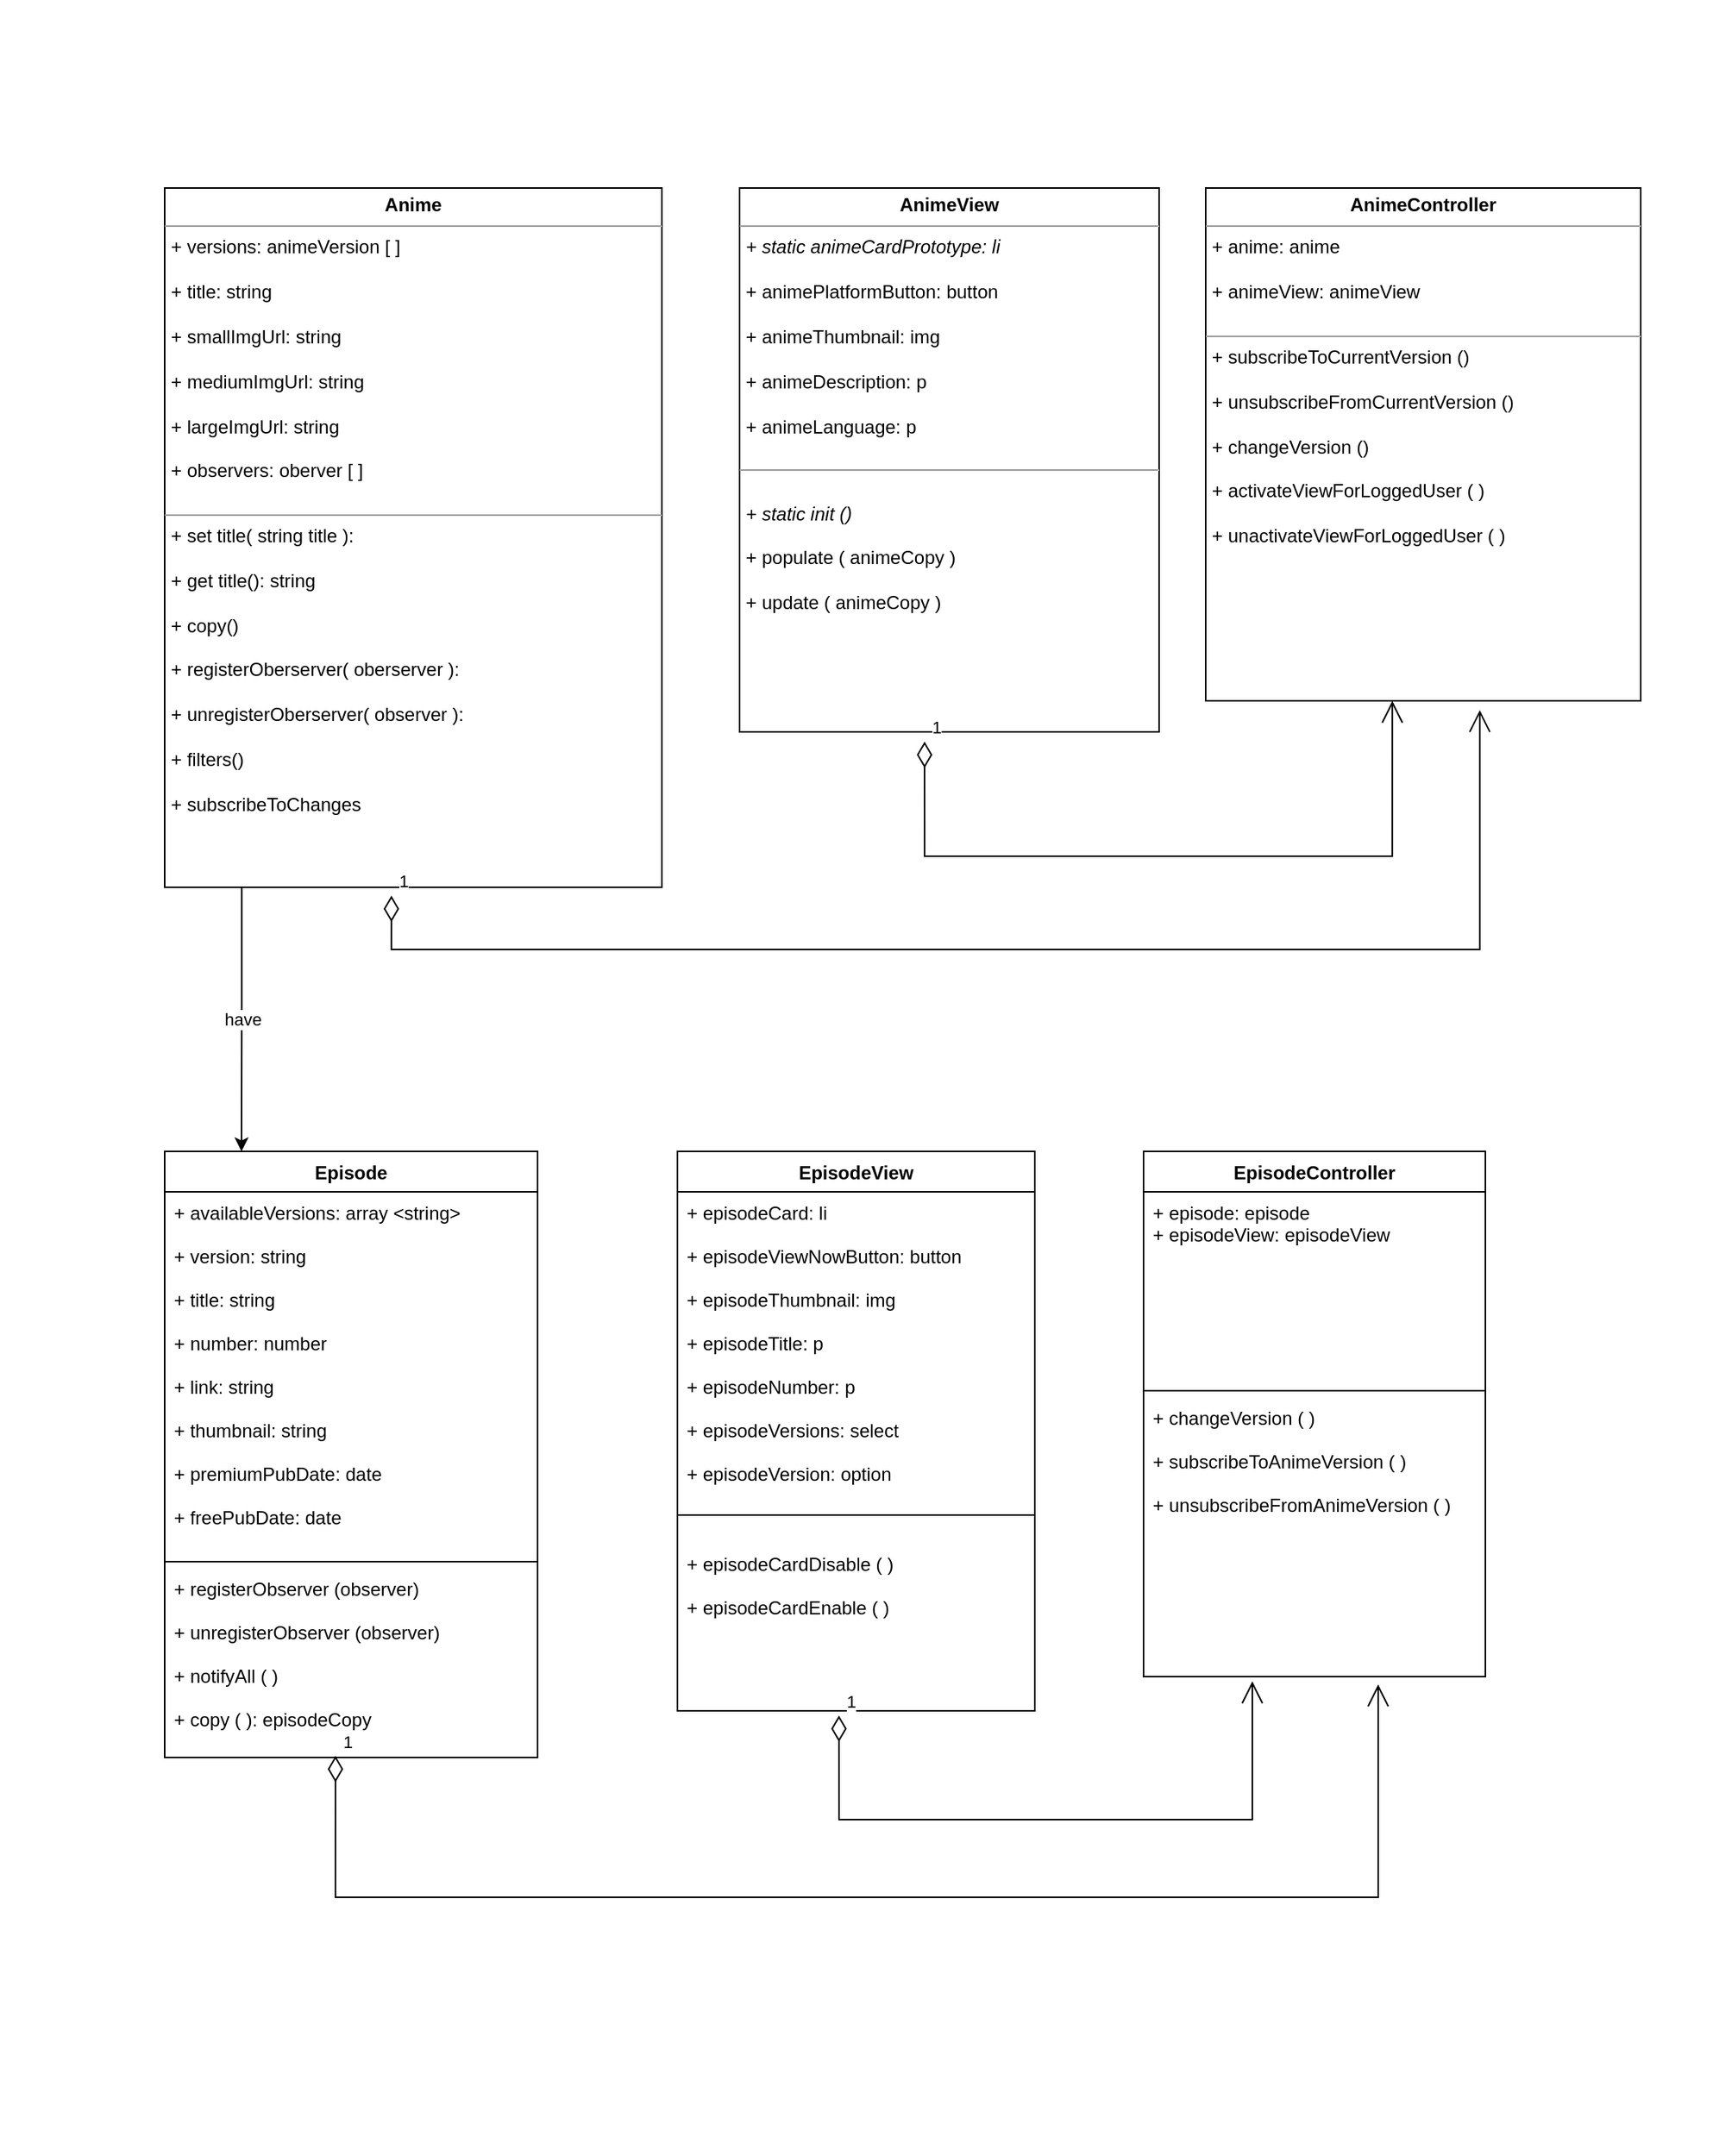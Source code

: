 <mxfile version="16.2.4" type="device"><diagram id="1B0nUIKMQF9Z_MXUeiWh" name="Page-1"><mxGraphModel dx="2364" dy="1618" grid="1" gridSize="10" guides="1" tooltips="1" connect="1" arrows="1" fold="1" page="1" pageScale="1" pageWidth="827" pageHeight="1169" math="0" shadow="0"><root><mxCell id="0"/><mxCell id="1" parent="0"/><mxCell id="e8_VSKbP8DzrOYNyW6VC-6" value="" style="shape=table;startSize=0;container=1;collapsible=0;childLayout=tableLayout;fillColor=none;strokeColor=none;" parent="1" vertex="1"><mxGeometry x="165" y="240" width="1100" height="1385" as="geometry"/></mxCell><mxCell id="e8_VSKbP8DzrOYNyW6VC-7" value="" style="shape=tableRow;horizontal=0;startSize=0;swimlaneHead=0;swimlaneBody=0;top=0;left=0;bottom=0;right=0;collapsible=0;dropTarget=0;fillColor=none;points=[[0,0.5],[1,0.5]];portConstraint=eastwest;" parent="e8_VSKbP8DzrOYNyW6VC-6" vertex="1"><mxGeometry width="1100" height="1385" as="geometry"/></mxCell><mxCell id="e8_VSKbP8DzrOYNyW6VC-8" value="" style="shape=partialRectangle;html=1;whiteSpace=wrap;connectable=0;overflow=hidden;fillColor=none;top=0;left=0;bottom=0;right=0;pointerEvents=1;" parent="e8_VSKbP8DzrOYNyW6VC-7" vertex="1"><mxGeometry width="1100" height="1385" as="geometry"><mxRectangle width="1100" height="1385" as="alternateBounds"/></mxGeometry></mxCell><mxCell id="tUINPt5FqFXxNuT7wEDF-15" value="have" style="edgeStyle=orthogonalEdgeStyle;rounded=0;orthogonalLoop=1;jettySize=auto;html=1;entryX=0.206;entryY=0;entryDx=0;entryDy=0;exitX=0.155;exitY=0.998;exitDx=0;exitDy=0;exitPerimeter=0;entryPerimeter=0;" edge="1" parent="1" source="e8_VSKbP8DzrOYNyW6VC-1" target="tUINPt5FqFXxNuT7wEDF-1"><mxGeometry relative="1" as="geometry"><Array as="points"/></mxGeometry></mxCell><mxCell id="e8_VSKbP8DzrOYNyW6VC-1" value="&lt;p style=&quot;margin: 0px ; margin-top: 4px ; text-align: center&quot;&gt;&lt;b&gt;Anime&lt;/b&gt;&lt;/p&gt;&lt;hr size=&quot;1&quot;&gt;&lt;p style=&quot;margin: 0px ; margin-left: 4px&quot;&gt;+ versions: animeVersion [ ]&lt;/p&gt;&lt;p style=&quot;margin: 0px ; margin-left: 4px&quot;&gt;&lt;br&gt;&lt;/p&gt;&lt;p style=&quot;margin: 0px ; margin-left: 4px&quot;&gt;+ title: string&lt;/p&gt;&lt;p style=&quot;margin: 0px ; margin-left: 4px&quot;&gt;&lt;br&gt;&lt;/p&gt;&lt;p style=&quot;margin: 0px ; margin-left: 4px&quot;&gt;+ smallImgUrl: string&lt;/p&gt;&lt;p style=&quot;margin: 0px ; margin-left: 4px&quot;&gt;&lt;br&gt;&lt;/p&gt;&lt;p style=&quot;margin: 0px ; margin-left: 4px&quot;&gt;+ mediumImgUrl: string&lt;/p&gt;&lt;p style=&quot;margin: 0px ; margin-left: 4px&quot;&gt;&lt;br&gt;&lt;/p&gt;&lt;p style=&quot;margin: 0px ; margin-left: 4px&quot;&gt;+ largeImgUrl: string&lt;/p&gt;&lt;p style=&quot;margin: 0px ; margin-left: 4px&quot;&gt;&lt;br&gt;&lt;/p&gt;&lt;p style=&quot;margin: 0px ; margin-left: 4px&quot;&gt;+ observers: oberver [ ]&lt;/p&gt;&lt;p style=&quot;margin: 0px ; margin-left: 4px&quot;&gt;&lt;br&gt;&lt;/p&gt;&lt;hr size=&quot;1&quot;&gt;&lt;p style=&quot;margin: 0px ; margin-left: 4px&quot;&gt;+ set title( string title ):&lt;/p&gt;&lt;p style=&quot;margin: 0px ; margin-left: 4px&quot;&gt;&lt;br&gt;&lt;/p&gt;&lt;p style=&quot;margin: 0px ; margin-left: 4px&quot;&gt;+ get title(): string&lt;/p&gt;&lt;p style=&quot;margin: 0px ; margin-left: 4px&quot;&gt;&lt;br&gt;&lt;/p&gt;&lt;p style=&quot;margin: 0px ; margin-left: 4px&quot;&gt;+ copy()&lt;/p&gt;&lt;p style=&quot;margin: 0px ; margin-left: 4px&quot;&gt;&lt;br&gt;&lt;/p&gt;&lt;p style=&quot;margin: 0px ; margin-left: 4px&quot;&gt;+ registerOberserver( oberserver ):&lt;/p&gt;&lt;p style=&quot;margin: 0px ; margin-left: 4px&quot;&gt;&lt;br&gt;&lt;/p&gt;&lt;p style=&quot;margin: 0px ; margin-left: 4px&quot;&gt;+ unregisterOberserver( observer ):&lt;/p&gt;&lt;p style=&quot;margin: 0px ; margin-left: 4px&quot;&gt;&lt;br&gt;&lt;/p&gt;&lt;p style=&quot;margin: 0px ; margin-left: 4px&quot;&gt;+ filters()&lt;/p&gt;&lt;p style=&quot;margin: 0px ; margin-left: 4px&quot;&gt;&lt;br&gt;&lt;/p&gt;&lt;p style=&quot;margin: 0px ; margin-left: 4px&quot;&gt;+ subscribeToChanges&lt;/p&gt;" style="verticalAlign=top;align=left;overflow=fill;fontSize=12;fontFamily=Helvetica;html=1;" parent="1" vertex="1"><mxGeometry x="270" y="360" width="320" height="450" as="geometry"/></mxCell><mxCell id="e8_VSKbP8DzrOYNyW6VC-2" value="&lt;p style=&quot;margin: 0px ; margin-top: 4px ; text-align: center&quot;&gt;&lt;b&gt;AnimeView&lt;/b&gt;&lt;/p&gt;&lt;hr size=&quot;1&quot;&gt;&lt;p style=&quot;margin: 0px ; margin-left: 4px&quot;&gt;&lt;i&gt;+ static animeCardPrototype: li&lt;/i&gt;&lt;/p&gt;&lt;p style=&quot;margin: 0px ; margin-left: 4px&quot;&gt;&lt;br&gt;&lt;/p&gt;&lt;p style=&quot;margin: 0px ; margin-left: 4px&quot;&gt;+ animePlatformButton: button&lt;br&gt;&lt;/p&gt;&lt;p style=&quot;margin: 0px ; margin-left: 4px&quot;&gt;&lt;br&gt;&lt;/p&gt;&lt;p style=&quot;margin: 0px ; margin-left: 4px&quot;&gt;+ animeThumbnail: img&lt;/p&gt;&lt;p style=&quot;margin: 0px ; margin-left: 4px&quot;&gt;&lt;br&gt;&lt;/p&gt;&lt;p style=&quot;margin: 0px ; margin-left: 4px&quot;&gt;+ animeDescription: p&lt;/p&gt;&lt;p style=&quot;margin: 0px ; margin-left: 4px&quot;&gt;&lt;br&gt;&lt;/p&gt;&lt;p style=&quot;margin: 0px ; margin-left: 4px&quot;&gt;+ animeLanguage: p&lt;/p&gt;&lt;p style=&quot;margin: 0px ; margin-left: 4px&quot;&gt;&lt;br&gt;&lt;/p&gt;&lt;hr size=&quot;1&quot;&gt;&lt;p style=&quot;margin: 0px ; margin-left: 4px&quot;&gt;&lt;br&gt;&lt;/p&gt;&lt;p style=&quot;margin: 0px ; margin-left: 4px&quot;&gt;&lt;i&gt;+ static init ()&lt;/i&gt;&lt;/p&gt;&lt;p style=&quot;margin: 0px ; margin-left: 4px&quot;&gt;&lt;br&gt;&lt;/p&gt;&lt;p style=&quot;margin: 0px ; margin-left: 4px&quot;&gt;+ populate ( animeCopy )&lt;/p&gt;&lt;p style=&quot;margin: 0px ; margin-left: 4px&quot;&gt;&lt;br&gt;&lt;/p&gt;&lt;p style=&quot;margin: 0px ; margin-left: 4px&quot;&gt;+ update ( animeCopy )&lt;/p&gt;" style="verticalAlign=top;align=left;overflow=fill;fontSize=12;fontFamily=Helvetica;html=1;" parent="1" vertex="1"><mxGeometry x="640" y="360" width="270" height="350" as="geometry"/></mxCell><mxCell id="e8_VSKbP8DzrOYNyW6VC-3" value="&lt;p style=&quot;margin: 0px ; margin-top: 4px ; text-align: center&quot;&gt;&lt;b&gt;AnimeController&lt;/b&gt;&lt;/p&gt;&lt;hr size=&quot;1&quot;&gt;&lt;p style=&quot;margin: 0px ; margin-left: 4px&quot;&gt;+ anime: anime&lt;/p&gt;&lt;p style=&quot;margin: 0px ; margin-left: 4px&quot;&gt;&lt;br&gt;&lt;/p&gt;&lt;p style=&quot;margin: 0px ; margin-left: 4px&quot;&gt;+ animeView: animeView&lt;/p&gt;&lt;p style=&quot;margin: 0px ; margin-left: 4px&quot;&gt;&lt;br&gt;&lt;/p&gt;&lt;hr size=&quot;1&quot;&gt;&lt;p style=&quot;margin: 0px ; margin-left: 4px&quot;&gt;+ subscribeToCurrentVersion ()&lt;/p&gt;&lt;p style=&quot;margin: 0px ; margin-left: 4px&quot;&gt;&lt;br&gt;&lt;/p&gt;&lt;p style=&quot;margin: 0px ; margin-left: 4px&quot;&gt;+ unsubscribeFromCurrentVersion ()&lt;br&gt;&lt;/p&gt;&lt;p style=&quot;margin: 0px ; margin-left: 4px&quot;&gt;&lt;br&gt;&lt;/p&gt;&lt;p style=&quot;margin: 0px ; margin-left: 4px&quot;&gt;+ changeVersion ()&lt;/p&gt;&lt;p style=&quot;margin: 0px ; margin-left: 4px&quot;&gt;&lt;br&gt;&lt;/p&gt;&lt;p style=&quot;margin: 0px ; margin-left: 4px&quot;&gt;+ activateViewForLoggedUser ( )&lt;/p&gt;&lt;p style=&quot;margin: 0px ; margin-left: 4px&quot;&gt;&lt;br&gt;&lt;/p&gt;&lt;p style=&quot;margin: 0px ; margin-left: 4px&quot;&gt;+ unactivateViewForLoggedUser ( )&lt;/p&gt;" style="verticalAlign=top;align=left;overflow=fill;fontSize=12;fontFamily=Helvetica;html=1;" parent="1" vertex="1"><mxGeometry x="940" y="360" width="280" height="330" as="geometry"/></mxCell><mxCell id="e8_VSKbP8DzrOYNyW6VC-4" value="1" style="endArrow=open;html=1;endSize=12;startArrow=diamondThin;startSize=14;startFill=0;edgeStyle=orthogonalEdgeStyle;align=left;verticalAlign=bottom;rounded=0;exitX=0.441;exitY=1.018;exitDx=0;exitDy=0;exitPerimeter=0;entryX=0.429;entryY=1;entryDx=0;entryDy=0;entryPerimeter=0;" parent="1" source="e8_VSKbP8DzrOYNyW6VC-2" target="e8_VSKbP8DzrOYNyW6VC-3" edge="1"><mxGeometry x="-1" y="3" relative="1" as="geometry"><mxPoint x="730" y="630" as="sourcePoint"/><mxPoint x="890" y="630" as="targetPoint"/><Array as="points"><mxPoint x="759" y="790"/><mxPoint x="1060" y="790"/></Array></mxGeometry></mxCell><mxCell id="e8_VSKbP8DzrOYNyW6VC-5" value="1" style="endArrow=open;html=1;endSize=12;startArrow=diamondThin;startSize=14;startFill=0;edgeStyle=orthogonalEdgeStyle;align=left;verticalAlign=bottom;rounded=0;exitX=0.456;exitY=1.012;exitDx=0;exitDy=0;exitPerimeter=0;entryX=0.63;entryY=1.018;entryDx=0;entryDy=0;entryPerimeter=0;" parent="1" source="e8_VSKbP8DzrOYNyW6VC-1" target="e8_VSKbP8DzrOYNyW6VC-3" edge="1"><mxGeometry x="-1" y="3" relative="1" as="geometry"><mxPoint x="695" y="700" as="sourcePoint"/><mxPoint x="855" y="700" as="targetPoint"/><Array as="points"><mxPoint x="416" y="850"/><mxPoint x="1116" y="850"/></Array></mxGeometry></mxCell><mxCell id="tUINPt5FqFXxNuT7wEDF-1" value="Episode" style="swimlane;fontStyle=1;align=center;verticalAlign=top;childLayout=stackLayout;horizontal=1;startSize=26;horizontalStack=0;resizeParent=1;resizeParentMax=0;resizeLast=0;collapsible=1;marginBottom=0;" vertex="1" parent="1"><mxGeometry x="270" y="980" width="240" height="390" as="geometry"/></mxCell><mxCell id="tUINPt5FqFXxNuT7wEDF-13" value="+ availableVersions: array &lt;string&gt;&#10;&#10;+ version: string&#10;&#10;+ title: string&#10;&#10;+ number: number&#10;&#10;+ link: string&#10;&#10;+ thumbnail: string&#10;&#10;+ premiumPubDate: date&#10;&#10;+ freePubDate: date" style="text;strokeColor=none;fillColor=none;align=left;verticalAlign=top;spacingLeft=4;spacingRight=4;overflow=hidden;rotatable=0;points=[[0,0.5],[1,0.5]];portConstraint=eastwest;" vertex="1" parent="tUINPt5FqFXxNuT7wEDF-1"><mxGeometry y="26" width="240" height="234" as="geometry"/></mxCell><mxCell id="tUINPt5FqFXxNuT7wEDF-3" value="" style="line;strokeWidth=1;fillColor=none;align=left;verticalAlign=middle;spacingTop=-1;spacingLeft=3;spacingRight=3;rotatable=0;labelPosition=right;points=[];portConstraint=eastwest;" vertex="1" parent="tUINPt5FqFXxNuT7wEDF-1"><mxGeometry y="260" width="240" height="8" as="geometry"/></mxCell><mxCell id="tUINPt5FqFXxNuT7wEDF-4" value="+ registerObserver (observer)&#10;&#10;+ unregisterObserver (observer)&#10;&#10;+ notifyAll ( )&#10;&#10;+ copy ( ): episodeCopy&#10;&#10;&#10;&#10;" style="text;strokeColor=none;fillColor=none;align=left;verticalAlign=top;spacingLeft=4;spacingRight=4;overflow=hidden;rotatable=0;points=[[0,0.5],[1,0.5]];portConstraint=eastwest;" vertex="1" parent="tUINPt5FqFXxNuT7wEDF-1"><mxGeometry y="268" width="240" height="122" as="geometry"/></mxCell><mxCell id="tUINPt5FqFXxNuT7wEDF-5" value="EpisodeView" style="swimlane;fontStyle=1;align=center;verticalAlign=top;childLayout=stackLayout;horizontal=1;startSize=26;horizontalStack=0;resizeParent=1;resizeParentMax=0;resizeLast=0;collapsible=1;marginBottom=0;" vertex="1" parent="1"><mxGeometry x="600" y="980" width="230" height="360" as="geometry"/></mxCell><mxCell id="tUINPt5FqFXxNuT7wEDF-6" value="+ episodeCard: li&#10;&#10;+ episodeViewNowButton: button&#10;&#10;+ episodeThumbnail: img&#10;&#10;+ episodeTitle: p&#10;&#10;+ episodeNumber: p&#10;&#10;+ episodeVersions: select&#10;&#10;+ episodeVersion: option&#10;&#10;&#10;" style="text;strokeColor=none;fillColor=none;align=left;verticalAlign=top;spacingLeft=4;spacingRight=4;overflow=hidden;rotatable=0;points=[[0,0.5],[1,0.5]];portConstraint=eastwest;" vertex="1" parent="tUINPt5FqFXxNuT7wEDF-5"><mxGeometry y="26" width="230" height="204" as="geometry"/></mxCell><mxCell id="tUINPt5FqFXxNuT7wEDF-7" value="" style="line;strokeWidth=1;fillColor=none;align=left;verticalAlign=middle;spacingTop=-1;spacingLeft=3;spacingRight=3;rotatable=0;labelPosition=right;points=[];portConstraint=eastwest;" vertex="1" parent="tUINPt5FqFXxNuT7wEDF-5"><mxGeometry y="230" width="230" height="8" as="geometry"/></mxCell><mxCell id="tUINPt5FqFXxNuT7wEDF-8" value="&#10;+ episodeCardDisable ( )&#10;&#10;+ episodeCardEnable ( )&#10;&#10;" style="text;strokeColor=none;fillColor=none;align=left;verticalAlign=top;spacingLeft=4;spacingRight=4;overflow=hidden;rotatable=0;points=[[0,0.5],[1,0.5]];portConstraint=eastwest;" vertex="1" parent="tUINPt5FqFXxNuT7wEDF-5"><mxGeometry y="238" width="230" height="122" as="geometry"/></mxCell><mxCell id="tUINPt5FqFXxNuT7wEDF-9" value="EpisodeController" style="swimlane;fontStyle=1;align=center;verticalAlign=top;childLayout=stackLayout;horizontal=1;startSize=26;horizontalStack=0;resizeParent=1;resizeParentMax=0;resizeLast=0;collapsible=1;marginBottom=0;" vertex="1" parent="1"><mxGeometry x="900" y="980" width="220" height="338" as="geometry"/></mxCell><mxCell id="tUINPt5FqFXxNuT7wEDF-10" value="+ episode: episode&#10;+ episodeView: episodeView" style="text;strokeColor=none;fillColor=none;align=left;verticalAlign=top;spacingLeft=4;spacingRight=4;overflow=hidden;rotatable=0;points=[[0,0.5],[1,0.5]];portConstraint=eastwest;" vertex="1" parent="tUINPt5FqFXxNuT7wEDF-9"><mxGeometry y="26" width="220" height="124" as="geometry"/></mxCell><mxCell id="tUINPt5FqFXxNuT7wEDF-11" value="" style="line;strokeWidth=1;fillColor=none;align=left;verticalAlign=middle;spacingTop=-1;spacingLeft=3;spacingRight=3;rotatable=0;labelPosition=right;points=[];portConstraint=eastwest;" vertex="1" parent="tUINPt5FqFXxNuT7wEDF-9"><mxGeometry y="150" width="220" height="8" as="geometry"/></mxCell><mxCell id="tUINPt5FqFXxNuT7wEDF-12" value="+ changeVersion ( )&#10;&#10;+ subscribeToAnimeVersion ( )&#10;&#10;+ unsubscribeFromAnimeVersion ( )" style="text;strokeColor=none;fillColor=none;align=left;verticalAlign=top;spacingLeft=4;spacingRight=4;overflow=hidden;rotatable=0;points=[[0,0.5],[1,0.5]];portConstraint=eastwest;" vertex="1" parent="tUINPt5FqFXxNuT7wEDF-9"><mxGeometry y="158" width="220" height="180" as="geometry"/></mxCell><mxCell id="tUINPt5FqFXxNuT7wEDF-17" value="1" style="endArrow=open;html=1;endSize=12;startArrow=diamondThin;startSize=14;startFill=0;edgeStyle=orthogonalEdgeStyle;align=left;verticalAlign=bottom;rounded=0;exitX=0.452;exitY=1.025;exitDx=0;exitDy=0;exitPerimeter=0;" edge="1" parent="1" source="tUINPt5FqFXxNuT7wEDF-8"><mxGeometry x="-1" y="3" relative="1" as="geometry"><mxPoint x="850" y="1410" as="sourcePoint"/><mxPoint x="970" y="1321" as="targetPoint"/><Array as="points"><mxPoint x="704" y="1410"/><mxPoint x="970" y="1410"/><mxPoint x="970" y="1321"/></Array></mxGeometry></mxCell><mxCell id="tUINPt5FqFXxNuT7wEDF-18" value="1" style="endArrow=open;html=1;endSize=12;startArrow=diamondThin;startSize=14;startFill=0;edgeStyle=orthogonalEdgeStyle;align=left;verticalAlign=bottom;rounded=0;exitX=0.458;exitY=0.992;exitDx=0;exitDy=0;exitPerimeter=0;" edge="1" parent="1" source="tUINPt5FqFXxNuT7wEDF-4"><mxGeometry x="-1" y="3" relative="1" as="geometry"><mxPoint x="713.96" y="1353.05" as="sourcePoint"/><mxPoint x="1051" y="1323" as="targetPoint"/><Array as="points"><mxPoint x="380" y="1460"/><mxPoint x="1051" y="1460"/><mxPoint x="1051" y="1323"/></Array></mxGeometry></mxCell></root></mxGraphModel></diagram></mxfile>